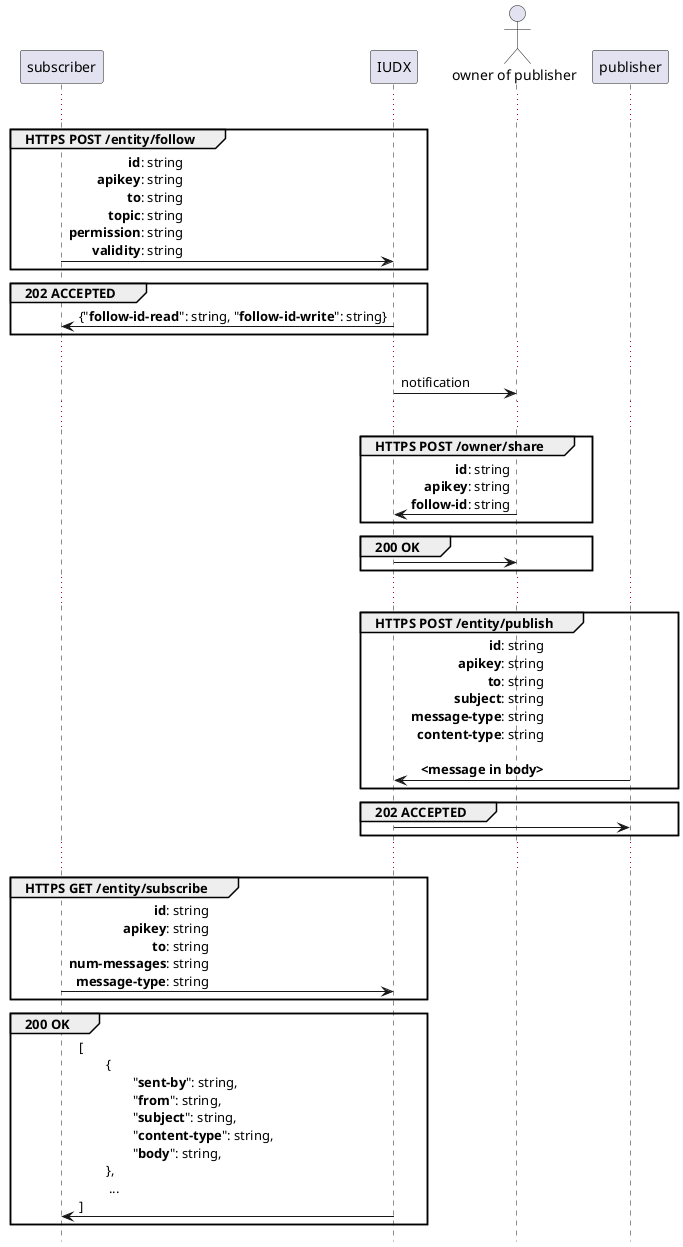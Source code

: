 @startuml
hide footbox



...
group HTTPS POST /entity/follow
subscriber -> IUDX: **id**: string\r**apikey**: string\r**to**: string\r**topic**: string\r**permission**: string\r**validity**: string
end

group 202 ACCEPTED
IUDX -> subscriber: {"**follow-id-read**": string, "**follow-id-write**": string}
end

...

    actor "owner of publisher"

	participant publisher



IUDX -> "owner of publisher" : notification

...

group HTTPS POST /owner/share                                                    
"owner of publisher" -> IUDX : **id**: string\r**apikey**: string\r**follow-id**: string 
end                                                                              
                                                                                 
group 200 OK                                                                     
IUDX -> "owner of publisher"                                                             
end                                                                              

...

group HTTPS POST /entity/publish
publisher -> IUDX: **id**: string\r**apikey**: string\r**to**: string\r**subject**: string\r**message-type**: string\r**content-type**: string\r\r**<message in body>**
end

group 202 ACCEPTED
IUDX -> publisher:
end

...
group HTTPS GET /entity/subscribe

subscriber -> IUDX: **id**: string\r**apikey**: string\r**to**: string\r**num-messages**: string\r**message-type**: string
end

group 200 OK
IUDX -> subscriber: [\l\t{\t\r\t\t"**sent-by**": string,\r\t\t"**from**": string,\r\t\t"**subject**": string,\r\t\t"**content-type**": string,\r\t\t"**body**": string,\r\t},\l\t ...\l]
end

@enduml
